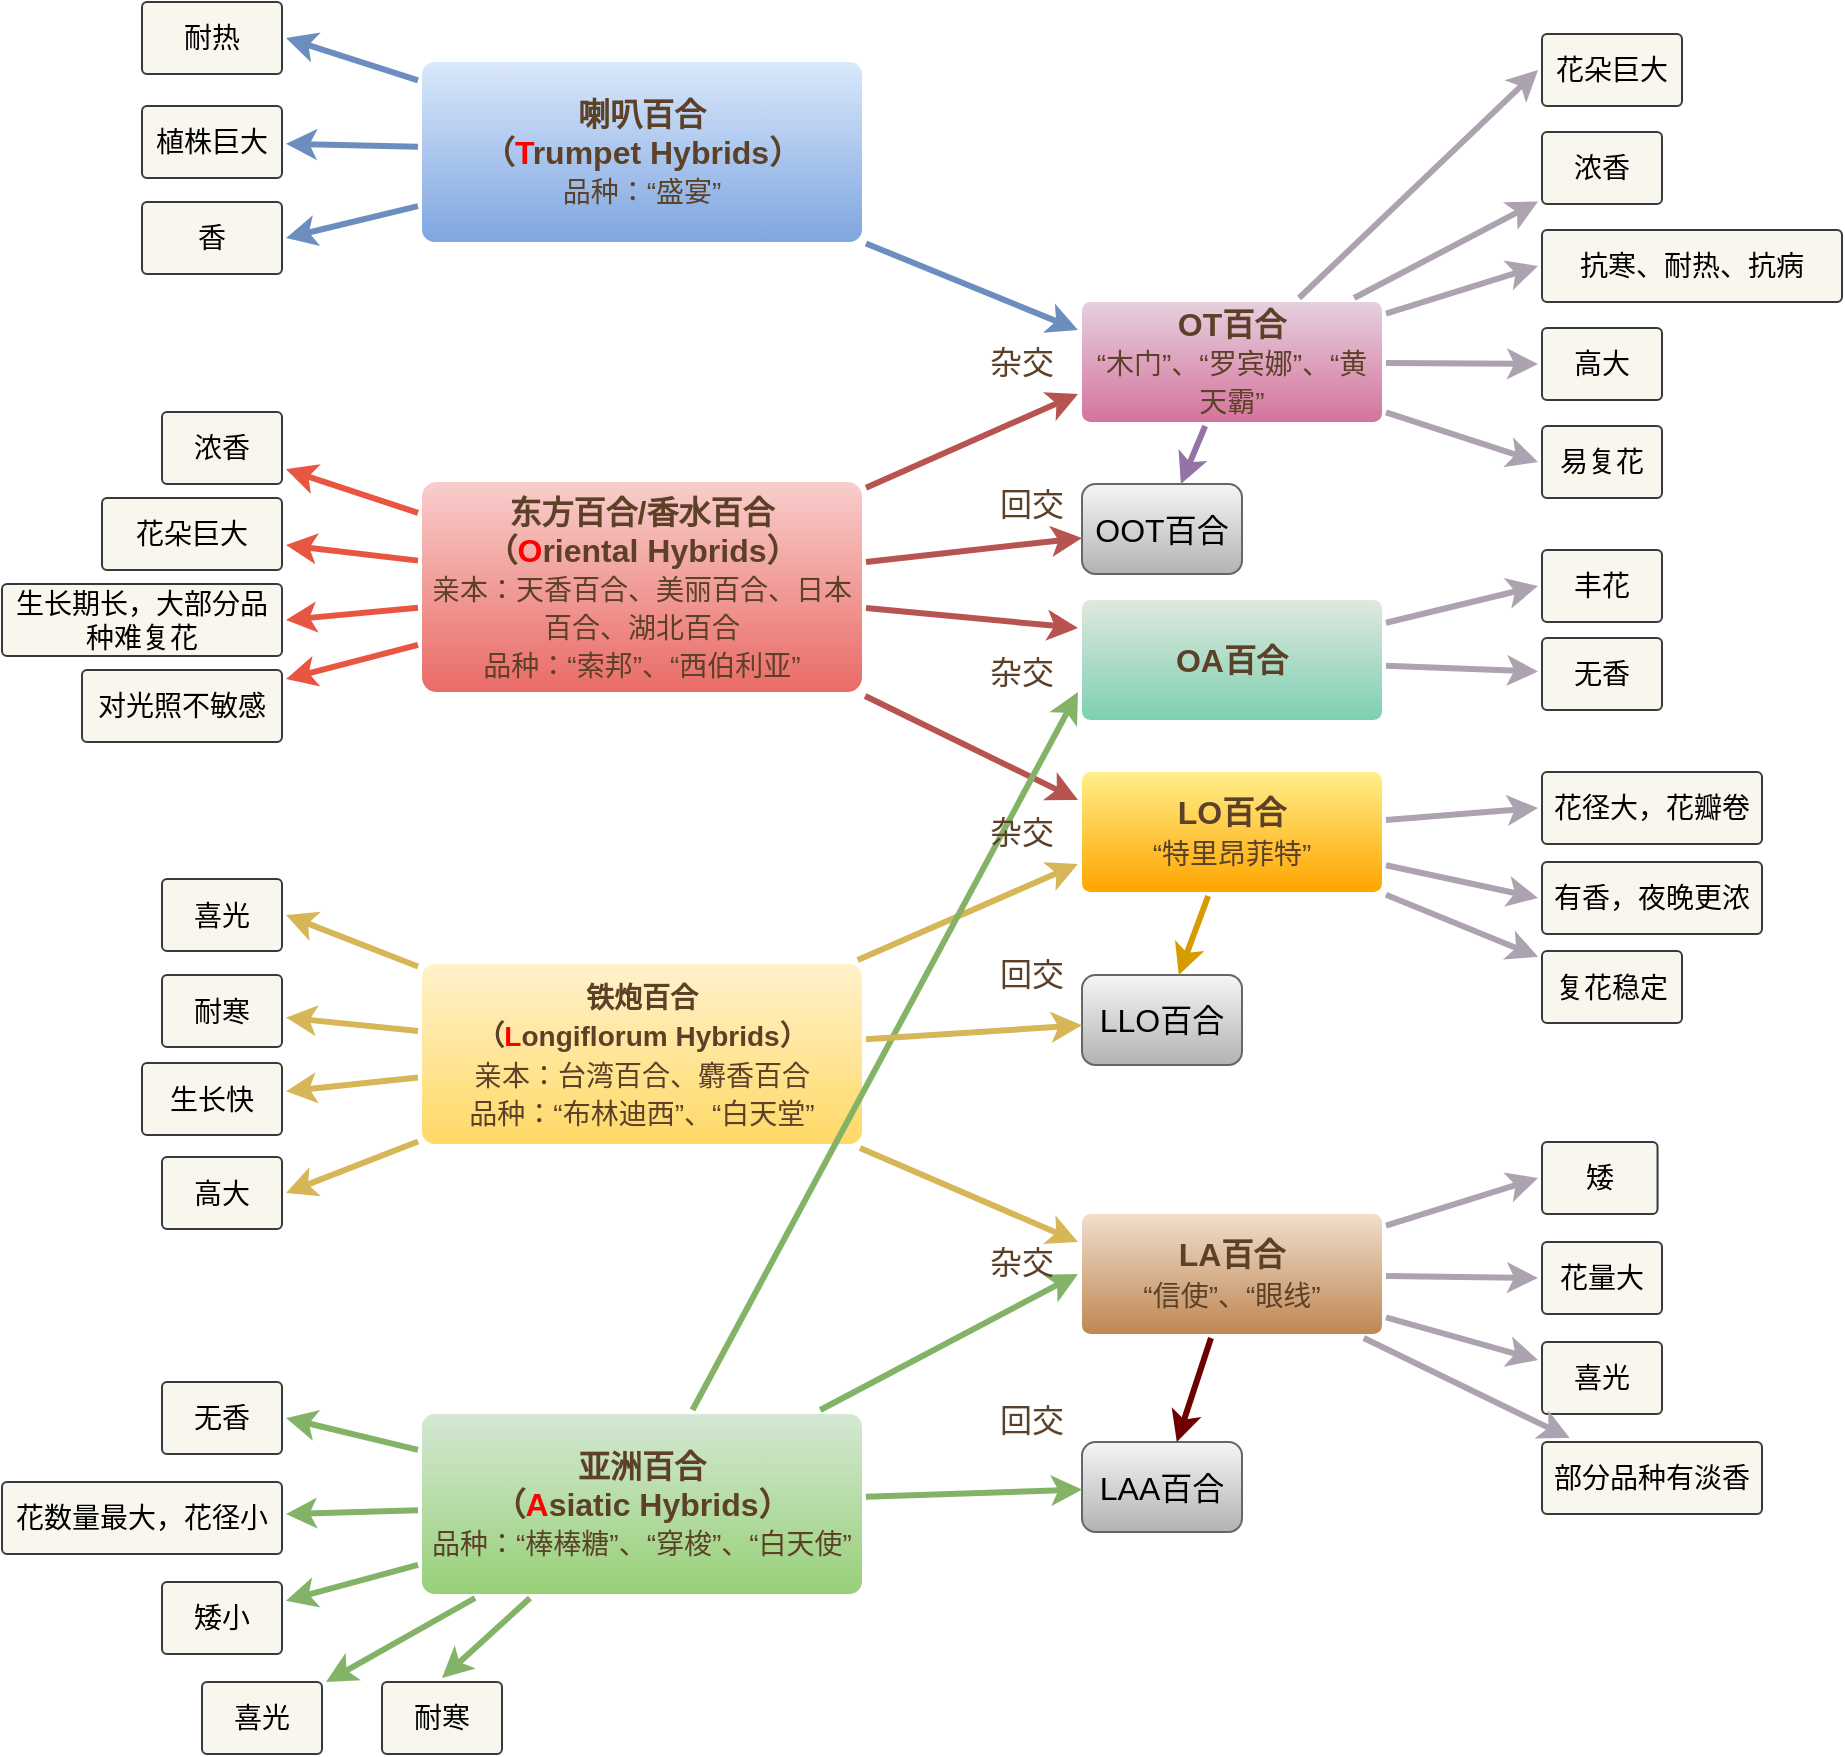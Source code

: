 <mxfile version="14.2.2" type="github">
  <diagram id="6a731a19-8d31-9384-78a2-239565b7b9f0" name="Page-1">
    <mxGraphModel dx="1422" dy="794" grid="1" gridSize="10" guides="1" tooltips="1" connect="1" arrows="1" fold="1" page="1" pageScale="1" pageWidth="1169" pageHeight="827" background="#ffffff" math="0" shadow="0">
      <root>
        <mxCell id="0" />
        <mxCell id="1" parent="0" />
        <mxCell id="1754" value="花朵巨大" style="rounded=1;whiteSpace=wrap;html=1;shadow=0;labelBackgroundColor=none;strokeColor=#36393d;strokeWidth=1;fillColor=#f9f7ed;fontFamily=Helvetica;fontSize=14;align=center;spacing=5;fontStyle=0;arcSize=7;perimeterSpacing=2;" parent="1" vertex="1">
          <mxGeometry x="70" y="348" width="90" height="36" as="geometry" />
        </mxCell>
        <mxCell id="1755" value="浓香" style="rounded=1;whiteSpace=wrap;html=1;shadow=0;labelBackgroundColor=none;strokeColor=#36393d;strokeWidth=1;fillColor=#f9f7ed;fontFamily=Helvetica;fontSize=14;align=center;spacing=5;fontStyle=0;arcSize=7;perimeterSpacing=2;" parent="1" vertex="1">
          <mxGeometry x="100" y="305" width="60" height="36" as="geometry" />
        </mxCell>
        <mxCell id="1761" value="生长快" style="rounded=1;whiteSpace=wrap;html=1;shadow=0;labelBackgroundColor=none;strokeColor=#36393d;strokeWidth=1;fillColor=#f9f7ed;fontFamily=Helvetica;fontSize=14;align=center;spacing=5;arcSize=7;perimeterSpacing=2;" parent="1" vertex="1">
          <mxGeometry x="90" y="630.5" width="70" height="36" as="geometry" />
        </mxCell>
        <mxCell id="1762" value="耐寒" style="rounded=1;whiteSpace=wrap;html=1;shadow=0;labelBackgroundColor=none;strokeColor=#36393d;strokeWidth=1;fillColor=#f9f7ed;fontFamily=Helvetica;fontSize=14;align=center;spacing=5;arcSize=7;perimeterSpacing=2;" parent="1" vertex="1">
          <mxGeometry x="100" y="586.5" width="60" height="36" as="geometry" />
        </mxCell>
        <mxCell id="1765" value="花数量最大，花径小" style="rounded=1;whiteSpace=wrap;html=1;shadow=0;labelBackgroundColor=none;strokeColor=#36393d;strokeWidth=1;fillColor=#f9f7ed;fontFamily=Helvetica;fontSize=14;align=center;spacing=5;arcSize=7;perimeterSpacing=2;" parent="1" vertex="1">
          <mxGeometry x="20" y="840" width="140" height="36" as="geometry" />
        </mxCell>
        <mxCell id="1767" value="喜光" style="rounded=1;whiteSpace=wrap;html=1;shadow=0;labelBackgroundColor=none;strokeColor=#36393d;strokeWidth=1;fillColor=#f9f7ed;fontFamily=Helvetica;fontSize=14;align=center;spacing=5;arcSize=7;perimeterSpacing=2;" parent="1" vertex="1">
          <mxGeometry x="120" y="940" width="60" height="36" as="geometry" />
        </mxCell>
        <mxCell id="1769" value="矮小" style="rounded=1;whiteSpace=wrap;html=1;shadow=0;labelBackgroundColor=none;strokeColor=#36393d;strokeWidth=1;fillColor=#f9f7ed;fontFamily=Helvetica;fontSize=14;align=center;spacing=5;arcSize=7;perimeterSpacing=2;" parent="1" vertex="1">
          <mxGeometry x="100" y="890" width="60" height="36" as="geometry" />
        </mxCell>
        <mxCell id="1772" value="耐热" style="rounded=1;whiteSpace=wrap;html=1;shadow=0;labelBackgroundColor=none;strokeColor=#36393d;strokeWidth=1;fillColor=#f9f7ed;fontFamily=Helvetica;fontSize=14;align=center;spacing=5;fontStyle=0;arcSize=7;perimeterSpacing=2;" parent="1" vertex="1">
          <mxGeometry x="90" y="100" width="70" height="36" as="geometry" />
        </mxCell>
        <mxCell id="1750" value="" style="edgeStyle=none;rounded=1;jumpStyle=none;html=1;shadow=0;labelBackgroundColor=none;startArrow=none;startFill=0;jettySize=auto;orthogonalLoop=1;strokeColor=#b85450;strokeWidth=3;fontFamily=Helvetica;fontSize=16;spacing=5;fontStyle=1;fillColor=#f8cecc;entryX=0;entryY=0.25;entryDx=0;entryDy=0;fontColor=#5C4128;" parent="1" source="1753" target="y0AW_hQq_ArzN2leAB1A-1779" edge="1">
          <mxGeometry relative="1" as="geometry" />
        </mxCell>
        <mxCell id="1751" value="" style="edgeStyle=none;rounded=1;jumpStyle=none;html=1;shadow=0;labelBackgroundColor=none;startArrow=none;startFill=0;jettySize=auto;orthogonalLoop=1;strokeColor=#E85642;strokeWidth=3;fontFamily=Helvetica;fontSize=18;fontColor=#FFFFFF;spacing=5;fontStyle=1;fillColor=#b0e3e6;" parent="1" source="1753" target="1755" edge="1">
          <mxGeometry relative="1" as="geometry" />
        </mxCell>
        <mxCell id="1752" value="" style="edgeStyle=none;rounded=1;jumpStyle=none;html=1;shadow=0;labelBackgroundColor=none;startArrow=none;startFill=0;jettySize=auto;orthogonalLoop=1;strokeColor=#E85642;strokeWidth=3;fontFamily=Helvetica;fontSize=18;fontColor=#FFFFFF;spacing=5;fontStyle=1;fillColor=#b0e3e6;" parent="1" source="1753" target="1754" edge="1">
          <mxGeometry relative="1" as="geometry" />
        </mxCell>
        <mxCell id="1753" value="东方百合/香水百合&lt;br&gt;（&lt;font color=&quot;#ff0000&quot;&gt;O&lt;/font&gt;riental Hybrids）&lt;br&gt;&lt;span style=&quot;font-weight: normal ; font-size: 14px&quot;&gt;亲本：天香百合、美丽百合、日本百合、湖北百合&lt;br&gt;品种：“索邦”、“西伯利亚”&lt;/span&gt;" style="rounded=1;whiteSpace=wrap;html=1;shadow=0;labelBackgroundColor=none;strokeWidth=3;fontFamily=Helvetica;fontSize=16;align=center;spacing=5;fontStyle=1;arcSize=7;perimeterSpacing=2;fillColor=#f8cecc;gradientColor=#ea6b66;strokeColor=none;fontColor=#5C4128;" parent="1" vertex="1">
          <mxGeometry x="230" y="340" width="220" height="105" as="geometry" />
        </mxCell>
        <mxCell id="1757" value="" style="edgeStyle=none;rounded=0;jumpStyle=none;html=1;shadow=0;labelBackgroundColor=none;startArrow=none;startFill=0;endArrow=classic;endFill=1;jettySize=auto;orthogonalLoop=1;strokeWidth=3;fontFamily=Helvetica;fontSize=16;spacing=5;strokeColor=#d6b656;fillColor=#fff2cc;entryX=0;entryY=0.75;entryDx=0;entryDy=0;fontColor=#5C4128;" parent="1" source="1760" target="y0AW_hQq_ArzN2leAB1A-1779" edge="1">
          <mxGeometry relative="1" as="geometry">
            <mxPoint x="470" y="600" as="sourcePoint" />
            <mxPoint x="498" y="611" as="targetPoint" />
          </mxGeometry>
        </mxCell>
        <mxCell id="1758" value="" style="edgeStyle=none;rounded=0;jumpStyle=none;html=1;shadow=0;labelBackgroundColor=none;startArrow=none;startFill=0;endArrow=classic;endFill=1;jettySize=auto;orthogonalLoop=1;strokeColor=#d6b656;strokeWidth=3;fontFamily=Helvetica;fontSize=18;fontColor=#FFFFFF;spacing=5;fillColor=#fff2cc;" parent="1" source="1760" target="1762" edge="1">
          <mxGeometry relative="1" as="geometry" />
        </mxCell>
        <mxCell id="1759" value="" style="edgeStyle=none;rounded=0;jumpStyle=none;html=1;shadow=0;labelBackgroundColor=none;startArrow=none;startFill=0;endArrow=classic;endFill=1;jettySize=auto;orthogonalLoop=1;strokeColor=#d6b656;strokeWidth=3;fontFamily=Helvetica;fontSize=18;fontColor=#FFFFFF;spacing=5;fillColor=#fff2cc;" parent="1" source="1760" target="1761" edge="1">
          <mxGeometry relative="1" as="geometry" />
        </mxCell>
        <mxCell id="1760" value="&lt;font style=&quot;font-size: 14px&quot;&gt;铁炮百合&lt;br&gt;（&lt;font color=&quot;#ff0000&quot;&gt;L&lt;/font&gt;ongiflorum Hybrids）&lt;br&gt;&lt;span style=&quot;font-weight: normal&quot;&gt;亲本：台湾百合、麝香百合&lt;br&gt;品种：“布林迪西”、“白天堂”&lt;/span&gt;&lt;br style=&quot;font-size: 16px&quot;&gt;&lt;/font&gt;" style="rounded=1;whiteSpace=wrap;html=1;shadow=0;labelBackgroundColor=none;strokeWidth=3;fontFamily=Helvetica;fontSize=16;align=center;spacing=5;fontStyle=1;arcSize=7;perimeterSpacing=2;gradientColor=#ffd966;fillColor=#fff2cc;strokeColor=none;fontColor=#5C4128;" parent="1" vertex="1">
          <mxGeometry x="230" y="581" width="220" height="90" as="geometry" />
        </mxCell>
        <mxCell id="1764" value="亚洲百合&lt;br&gt;（&lt;font color=&quot;#ff0000&quot;&gt;A&lt;/font&gt;siatic Hybrids）&lt;br style=&quot;font-size: 16px&quot;&gt;&lt;span style=&quot;font-weight: normal&quot;&gt;&lt;font style=&quot;font-size: 14px&quot;&gt;品种：“棒棒糖”、“穿梭”、“白天使”&lt;/font&gt;&lt;/span&gt;" style="rounded=1;whiteSpace=wrap;html=1;shadow=0;labelBackgroundColor=none;strokeWidth=3;fontFamily=Helvetica;fontSize=16;align=center;spacing=5;fontStyle=1;arcSize=7;perimeterSpacing=2;fillColor=#d5e8d4;gradientColor=#97d077;strokeColor=none;fontColor=#5C4128;" parent="1" vertex="1">
          <mxGeometry x="230" y="806" width="220" height="90" as="geometry" />
        </mxCell>
        <mxCell id="1766" value="" style="edgeStyle=none;rounded=0;jumpStyle=none;html=1;shadow=0;labelBackgroundColor=none;startArrow=none;startFill=0;endArrow=classic;endFill=1;jettySize=auto;orthogonalLoop=1;strokeColor=#82b366;strokeWidth=3;fontFamily=Helvetica;fontSize=18;fontColor=#FFFFFF;spacing=5;fillColor=#d5e8d4;" parent="1" source="1764" target="1765" edge="1">
          <mxGeometry relative="1" as="geometry" />
        </mxCell>
        <mxCell id="1768" value="" style="edgeStyle=none;rounded=0;jumpStyle=none;html=1;shadow=0;labelBackgroundColor=none;startArrow=none;startFill=0;endArrow=classic;endFill=1;jettySize=auto;orthogonalLoop=1;strokeColor=#82b366;strokeWidth=3;fontFamily=Helvetica;fontSize=14;fontColor=#FFFFFF;spacing=5;fillColor=#d5e8d4;" parent="1" source="1764" target="1767" edge="1">
          <mxGeometry relative="1" as="geometry" />
        </mxCell>
        <mxCell id="1770" value="" style="edgeStyle=none;rounded=0;jumpStyle=none;html=1;shadow=0;labelBackgroundColor=none;startArrow=none;startFill=0;endArrow=classic;endFill=1;jettySize=auto;orthogonalLoop=1;strokeColor=#82b366;strokeWidth=3;fontFamily=Helvetica;fontSize=18;fontColor=#FFFFFF;spacing=5;fillColor=#d5e8d4;" parent="1" source="1764" target="1769" edge="1">
          <mxGeometry relative="1" as="geometry" />
        </mxCell>
        <mxCell id="1771" value="喇叭百合&lt;br&gt;（&lt;font color=&quot;#ff0000&quot;&gt;T&lt;/font&gt;rumpet Hybrids）&lt;br style=&quot;font-size: 16px&quot;&gt;&lt;span style=&quot;font-weight: normal&quot;&gt;&lt;font style=&quot;font-size: 14px&quot;&gt;品种：“盛宴”&lt;/font&gt;&lt;/span&gt;" style="rounded=1;whiteSpace=wrap;html=1;shadow=0;labelBackgroundColor=none;strokeWidth=3;fontFamily=Helvetica;fontSize=16;align=center;spacing=5;fontStyle=1;arcSize=7;perimeterSpacing=2;fillColor=#dae8fc;gradientColor=#7ea6e0;strokeColor=none;fontColor=#5C4128;" parent="1" vertex="1">
          <mxGeometry x="230" y="130" width="220" height="90" as="geometry" />
        </mxCell>
        <mxCell id="1773" value="" style="edgeStyle=none;rounded=1;jumpStyle=none;html=1;shadow=0;labelBackgroundColor=none;startArrow=none;startFill=0;jettySize=auto;orthogonalLoop=1;strokeColor=#6c8ebf;strokeWidth=3;fontFamily=Helvetica;fontSize=18;fontColor=#FFFFFF;spacing=5;fontStyle=1;fillColor=#dae8fc;entryX=1;entryY=0.5;entryDx=0;entryDy=0;" parent="1" source="1771" target="1772" edge="1">
          <mxGeometry relative="1" as="geometry" />
        </mxCell>
        <mxCell id="1775" value="" style="edgeStyle=none;rounded=1;jumpStyle=none;html=1;shadow=0;labelBackgroundColor=none;startArrow=none;startFill=0;jettySize=auto;orthogonalLoop=1;strokeColor=#6c8ebf;strokeWidth=3;fontFamily=Helvetica;fontSize=18;fontColor=#FFFFFF;spacing=5;fontStyle=1;fillColor=#dae8fc;entryX=1;entryY=0.5;entryDx=0;entryDy=0;" parent="1" source="1771" target="y0AW_hQq_ArzN2leAB1A-1812" edge="1">
          <mxGeometry relative="1" as="geometry">
            <mxPoint x="162" y="218.5" as="targetPoint" />
          </mxGeometry>
        </mxCell>
        <mxCell id="1777" value="" style="edgeStyle=none;rounded=1;jumpStyle=none;html=1;shadow=0;labelBackgroundColor=none;startArrow=none;startFill=0;jettySize=auto;orthogonalLoop=1;strokeColor=#6c8ebf;strokeWidth=3;fontFamily=Helvetica;fontSize=18;fontColor=#FFFFFF;spacing=5;fontStyle=1;fillColor=#dae8fc;" parent="1" source="1771" edge="1" target="y0AW_hQq_ArzN2leAB1A-1811">
          <mxGeometry relative="1" as="geometry">
            <mxPoint x="160" y="150" as="targetPoint" />
          </mxGeometry>
        </mxCell>
        <mxCell id="y0AW_hQq_ArzN2leAB1A-1779" value="LO百合&lt;br&gt;&lt;span style=&quot;font-weight: normal&quot;&gt;&lt;font style=&quot;font-size: 14px&quot;&gt;“特里昂菲特”&lt;/font&gt;&lt;/span&gt;" style="rounded=1;whiteSpace=wrap;html=1;shadow=0;labelBackgroundColor=none;strokeWidth=3;fontFamily=Helvetica;fontSize=16;align=center;spacing=5;fontStyle=1;arcSize=7;perimeterSpacing=2;gradientColor=#ffa500;strokeColor=none;fontColor=#5C4128;fillColor=#FFEF8A;" parent="1" vertex="1">
          <mxGeometry x="560" y="485" width="150" height="60" as="geometry" />
        </mxCell>
        <mxCell id="y0AW_hQq_ArzN2leAB1A-1780" value="LA百合&lt;br style=&quot;font-size: 16px&quot;&gt;&lt;span style=&quot;font-weight: normal&quot;&gt;&lt;font style=&quot;font-size: 14px&quot;&gt;“信使”、“眼线”&lt;/font&gt;&lt;/span&gt;" style="rounded=1;whiteSpace=wrap;html=1;shadow=0;labelBackgroundColor=none;strokeWidth=3;fontFamily=Helvetica;fontSize=16;align=center;spacing=5;fontStyle=1;arcSize=7;perimeterSpacing=2;strokeColor=none;fontColor=#5C4128;gradientColor=#BF8753;fillColor=#F0DECC;" parent="1" vertex="1">
          <mxGeometry x="560" y="706" width="150" height="60" as="geometry" />
        </mxCell>
        <mxCell id="y0AW_hQq_ArzN2leAB1A-1781" value="" style="edgeStyle=none;rounded=0;jumpStyle=none;html=1;shadow=0;labelBackgroundColor=none;startArrow=none;startFill=0;endArrow=classic;endFill=1;jettySize=auto;orthogonalLoop=1;strokeWidth=3;fontFamily=Helvetica;fontSize=16;spacing=5;strokeColor=#d6b656;entryX=0;entryY=0.25;entryDx=0;entryDy=0;fillColor=#fff2cc;fontColor=#5C4128;" parent="1" source="1760" target="y0AW_hQq_ArzN2leAB1A-1780" edge="1">
          <mxGeometry relative="1" as="geometry">
            <mxPoint x="356.316" y="572.5" as="sourcePoint" />
            <mxPoint x="468" y="486" as="targetPoint" />
          </mxGeometry>
        </mxCell>
        <mxCell id="y0AW_hQq_ArzN2leAB1A-1782" value="" style="edgeStyle=none;rounded=0;jumpStyle=none;html=1;shadow=0;labelBackgroundColor=none;startArrow=none;startFill=0;endArrow=classic;endFill=1;jettySize=auto;orthogonalLoop=1;strokeWidth=3;fontFamily=Helvetica;fontSize=16;spacing=5;strokeColor=#82b366;entryX=0;entryY=0.5;entryDx=0;entryDy=0;fillColor=#d5e8d4;fontColor=#5C4128;" parent="1" source="1764" target="y0AW_hQq_ArzN2leAB1A-1780" edge="1">
          <mxGeometry relative="1" as="geometry">
            <mxPoint x="238" y="822" as="sourcePoint" />
            <mxPoint x="200" y="790" as="targetPoint" />
          </mxGeometry>
        </mxCell>
        <mxCell id="y0AW_hQq_ArzN2leAB1A-1783" value="OT百合&lt;br&gt;&lt;span style=&quot;font-weight: normal&quot;&gt;&lt;font style=&quot;font-size: 14px&quot;&gt;“木门”、“罗宾娜”、“黄天霸”&lt;/font&gt;&lt;/span&gt;" style="rounded=1;whiteSpace=wrap;html=1;shadow=0;labelBackgroundColor=none;strokeWidth=3;fontFamily=Helvetica;fontSize=16;align=center;spacing=5;fontStyle=1;arcSize=7;perimeterSpacing=2;gradientColor=#d5739d;fillColor=#e6d0de;strokeColor=none;fontColor=#5C4128;" parent="1" vertex="1">
          <mxGeometry x="560" y="250.0" width="150" height="60" as="geometry" />
        </mxCell>
        <mxCell id="y0AW_hQq_ArzN2leAB1A-1784" value="" style="edgeStyle=none;rounded=1;jumpStyle=none;html=1;shadow=0;labelBackgroundColor=none;startArrow=none;startFill=0;jettySize=auto;orthogonalLoop=1;strokeWidth=3;fontFamily=Helvetica;fontSize=16;spacing=5;fontStyle=1;fillColor=#dae8fc;strokeColor=#6c8ebf;entryX=0;entryY=0.25;entryDx=0;entryDy=0;fontColor=#5C4128;" parent="1" source="1771" target="y0AW_hQq_ArzN2leAB1A-1783" edge="1">
          <mxGeometry relative="1" as="geometry">
            <mxPoint x="358.137" y="372.5" as="sourcePoint" />
            <mxPoint x="468" y="454.0" as="targetPoint" />
          </mxGeometry>
        </mxCell>
        <mxCell id="y0AW_hQq_ArzN2leAB1A-1785" value="" style="edgeStyle=none;rounded=1;jumpStyle=none;html=1;shadow=0;labelBackgroundColor=none;startArrow=none;startFill=0;jettySize=auto;orthogonalLoop=1;strokeColor=#b85450;strokeWidth=3;fontFamily=Helvetica;fontSize=16;spacing=5;fontStyle=1;fillColor=#f8cecc;entryX=0;entryY=0.75;entryDx=0;entryDy=0;fontColor=#5C4128;" parent="1" source="1753" target="y0AW_hQq_ArzN2leAB1A-1783" edge="1">
          <mxGeometry relative="1" as="geometry">
            <mxPoint x="368.137" y="382.5" as="sourcePoint" />
            <mxPoint x="478" y="464.0" as="targetPoint" />
          </mxGeometry>
        </mxCell>
        <mxCell id="y0AW_hQq_ArzN2leAB1A-1786" value="OA百合" style="rounded=1;whiteSpace=wrap;html=1;shadow=0;labelBackgroundColor=none;strokeWidth=3;fontFamily=Helvetica;fontSize=16;align=center;spacing=5;fontStyle=1;arcSize=7;perimeterSpacing=2;gradientColor=#7DD0B1;fillColor=#E0E8DF;strokeColor=none;fontColor=#5C4128;" parent="1" vertex="1">
          <mxGeometry x="560" y="399" width="150" height="60" as="geometry" />
        </mxCell>
        <mxCell id="y0AW_hQq_ArzN2leAB1A-1787" value="" style="edgeStyle=none;rounded=1;jumpStyle=none;html=1;shadow=0;labelBackgroundColor=none;startArrow=none;startFill=0;jettySize=auto;orthogonalLoop=1;strokeWidth=3;fontFamily=Helvetica;fontSize=16;spacing=5;fontStyle=1;fillColor=#f8cecc;entryX=0;entryY=0.25;entryDx=0;entryDy=0;strokeColor=#b85450;fontColor=#5C4128;" parent="1" source="1753" target="y0AW_hQq_ArzN2leAB1A-1786" edge="1">
          <mxGeometry relative="1" as="geometry">
            <mxPoint x="392" y="175.585" as="sourcePoint" />
            <mxPoint x="508" y="184" as="targetPoint" />
          </mxGeometry>
        </mxCell>
        <mxCell id="y0AW_hQq_ArzN2leAB1A-1788" value="" style="edgeStyle=none;rounded=0;jumpStyle=none;html=1;shadow=0;labelBackgroundColor=none;startArrow=none;startFill=0;endArrow=classic;endFill=1;jettySize=auto;orthogonalLoop=1;strokeWidth=3;fontFamily=Helvetica;fontSize=16;spacing=5;strokeColor=#82b366;entryX=0;entryY=0.75;entryDx=0;entryDy=0;fillColor=#d5e8d4;fontColor=#5C4128;" parent="1" source="1764" target="y0AW_hQq_ArzN2leAB1A-1786" edge="1">
          <mxGeometry relative="1" as="geometry">
            <mxPoint x="355.727" y="636.5" as="sourcePoint" />
            <mxPoint x="518" y="764" as="targetPoint" />
          </mxGeometry>
        </mxCell>
        <mxCell id="y0AW_hQq_ArzN2leAB1A-1791" value="无香" style="rounded=1;whiteSpace=wrap;html=1;shadow=0;labelBackgroundColor=none;strokeColor=#36393d;strokeWidth=1;fillColor=#f9f7ed;fontFamily=Helvetica;fontSize=14;align=center;spacing=5;arcSize=7;perimeterSpacing=2;" parent="1" vertex="1">
          <mxGeometry x="100" y="790" width="60" height="36" as="geometry" />
        </mxCell>
        <mxCell id="y0AW_hQq_ArzN2leAB1A-1793" value="" style="edgeStyle=none;rounded=0;jumpStyle=none;html=1;shadow=0;labelBackgroundColor=none;startArrow=none;startFill=0;endArrow=classic;endFill=1;jettySize=auto;orthogonalLoop=1;strokeColor=#82b366;strokeWidth=3;fontFamily=Helvetica;fontSize=18;fontColor=#FFFFFF;spacing=5;entryX=1;entryY=0.5;entryDx=0;entryDy=0;fillColor=#d5e8d4;" parent="1" source="1764" target="y0AW_hQq_ArzN2leAB1A-1791" edge="1">
          <mxGeometry relative="1" as="geometry">
            <mxPoint x="238" y="877.68" as="sourcePoint" />
            <mxPoint x="172" y="904.834" as="targetPoint" />
          </mxGeometry>
        </mxCell>
        <mxCell id="y0AW_hQq_ArzN2leAB1A-1794" value="耐寒" style="rounded=1;whiteSpace=wrap;html=1;shadow=0;labelBackgroundColor=none;strokeColor=#36393d;strokeWidth=1;fillColor=#f9f7ed;fontFamily=Helvetica;fontSize=14;align=center;spacing=5;arcSize=7;perimeterSpacing=2;" parent="1" vertex="1">
          <mxGeometry x="210" y="940" width="60" height="36" as="geometry" />
        </mxCell>
        <mxCell id="y0AW_hQq_ArzN2leAB1A-1795" value="" style="edgeStyle=none;rounded=0;jumpStyle=none;html=1;shadow=0;labelBackgroundColor=none;startArrow=none;startFill=0;endArrow=classic;endFill=1;jettySize=auto;orthogonalLoop=1;strokeColor=#82b366;strokeWidth=3;fontFamily=Helvetica;fontSize=16;fontColor=#FFFFFF;spacing=5;exitX=0.25;exitY=1;exitDx=0;exitDy=0;entryX=0.5;entryY=0;entryDx=0;entryDy=0;fillColor=#d5e8d4;" parent="1" source="1764" target="y0AW_hQq_ArzN2leAB1A-1794" edge="1">
          <mxGeometry relative="1" as="geometry">
            <mxPoint x="269.098" y="878" as="sourcePoint" />
            <mxPoint x="168.689" y="948" as="targetPoint" />
          </mxGeometry>
        </mxCell>
        <mxCell id="y0AW_hQq_ArzN2leAB1A-1796" value="生长期长，大部分品种难复花" style="rounded=1;whiteSpace=wrap;html=1;shadow=0;labelBackgroundColor=none;strokeColor=#36393d;strokeWidth=1;fillColor=#f9f7ed;fontFamily=Helvetica;fontSize=14;align=center;spacing=5;fontStyle=0;arcSize=7;perimeterSpacing=2;" parent="1" vertex="1">
          <mxGeometry x="20" y="391" width="140" height="36" as="geometry" />
        </mxCell>
        <mxCell id="y0AW_hQq_ArzN2leAB1A-1797" value="" style="edgeStyle=none;rounded=1;jumpStyle=none;html=1;shadow=0;labelBackgroundColor=none;startArrow=none;startFill=0;jettySize=auto;orthogonalLoop=1;strokeColor=#E85642;strokeWidth=3;fontFamily=Helvetica;fontSize=18;fontColor=#FFFFFF;spacing=5;fontStyle=1;fillColor=#b0e3e6;entryX=1;entryY=0.5;entryDx=0;entryDy=0;" parent="1" source="1753" target="y0AW_hQq_ArzN2leAB1A-1796" edge="1">
          <mxGeometry relative="1" as="geometry">
            <mxPoint x="238" y="413.642" as="sourcePoint" />
            <mxPoint x="172" y="429.621" as="targetPoint" />
          </mxGeometry>
        </mxCell>
        <mxCell id="y0AW_hQq_ArzN2leAB1A-1798" value="高大" style="rounded=1;whiteSpace=wrap;html=1;shadow=0;labelBackgroundColor=none;strokeColor=#36393d;strokeWidth=1;fillColor=#f9f7ed;fontFamily=Helvetica;fontSize=14;align=center;spacing=5;arcSize=7;perimeterSpacing=2;" parent="1" vertex="1">
          <mxGeometry x="100" y="677.5" width="60" height="36" as="geometry" />
        </mxCell>
        <mxCell id="y0AW_hQq_ArzN2leAB1A-1799" value="" style="edgeStyle=none;rounded=0;jumpStyle=none;html=1;shadow=0;labelBackgroundColor=none;startArrow=none;startFill=0;endArrow=classic;endFill=1;jettySize=auto;orthogonalLoop=1;strokeColor=#d6b656;strokeWidth=3;fontFamily=Helvetica;fontSize=18;fontColor=#FFFFFF;spacing=5;entryX=1;entryY=0.5;entryDx=0;entryDy=0;fillColor=#fff2cc;" parent="1" source="1760" target="y0AW_hQq_ArzN2leAB1A-1798" edge="1">
          <mxGeometry relative="1" as="geometry">
            <mxPoint x="238" y="641.267" as="sourcePoint" />
            <mxPoint x="172" y="650.067" as="targetPoint" />
          </mxGeometry>
        </mxCell>
        <mxCell id="y0AW_hQq_ArzN2leAB1A-1800" value="易复花" style="rounded=1;whiteSpace=wrap;html=1;shadow=0;labelBackgroundColor=none;strokeColor=#36393d;strokeWidth=1;fillColor=#f9f7ed;fontFamily=Helvetica;fontSize=14;align=center;spacing=5;fontStyle=0;arcSize=7;perimeterSpacing=2;" parent="1" vertex="1">
          <mxGeometry x="790" y="312" width="60" height="36" as="geometry" />
        </mxCell>
        <mxCell id="y0AW_hQq_ArzN2leAB1A-1801" value="高大" style="rounded=1;whiteSpace=wrap;html=1;shadow=0;labelBackgroundColor=none;strokeColor=#36393d;strokeWidth=1;fillColor=#f9f7ed;fontFamily=Helvetica;fontSize=14;align=center;spacing=5;fontStyle=0;arcSize=7;perimeterSpacing=2;" parent="1" vertex="1">
          <mxGeometry x="790" y="263" width="60" height="36" as="geometry" />
        </mxCell>
        <mxCell id="y0AW_hQq_ArzN2leAB1A-1802" value="浓香" style="rounded=1;whiteSpace=wrap;html=1;shadow=0;labelBackgroundColor=none;strokeColor=#36393d;strokeWidth=1;fillColor=#f9f7ed;fontFamily=Helvetica;fontSize=14;align=center;spacing=5;fontStyle=0;arcSize=7;perimeterSpacing=2;" parent="1" vertex="1">
          <mxGeometry x="790" y="165" width="60" height="36" as="geometry" />
        </mxCell>
        <mxCell id="y0AW_hQq_ArzN2leAB1A-1803" value="抗寒、耐热、抗病" style="rounded=1;whiteSpace=wrap;html=1;shadow=0;labelBackgroundColor=none;strokeColor=#36393d;strokeWidth=1;fillColor=#f9f7ed;fontFamily=Helvetica;fontSize=14;align=center;spacing=5;fontStyle=0;arcSize=7;perimeterSpacing=2;" parent="1" vertex="1">
          <mxGeometry x="790" y="214" width="150" height="36" as="geometry" />
        </mxCell>
        <mxCell id="y0AW_hQq_ArzN2leAB1A-1805" value="" style="edgeStyle=none;rounded=1;jumpStyle=none;html=1;shadow=0;labelBackgroundColor=none;startArrow=none;startFill=0;jettySize=auto;orthogonalLoop=1;strokeWidth=3;fontFamily=Helvetica;fontSize=18;fontColor=#FFFFFF;spacing=5;fontStyle=1;entryX=0;entryY=0.5;entryDx=0;entryDy=0;fillColor=#e1d5e7;strokeColor=#ADA2B0;" parent="1" source="y0AW_hQq_ArzN2leAB1A-1783" target="y0AW_hQq_ArzN2leAB1A-1801" edge="1">
          <mxGeometry relative="1" as="geometry">
            <mxPoint x="452" y="170" as="sourcePoint" />
            <mxPoint x="568" y="170" as="targetPoint" />
          </mxGeometry>
        </mxCell>
        <mxCell id="y0AW_hQq_ArzN2leAB1A-1806" value="" style="edgeStyle=none;rounded=1;jumpStyle=none;html=1;shadow=0;labelBackgroundColor=none;startArrow=none;startFill=0;jettySize=auto;orthogonalLoop=1;strokeWidth=3;fontFamily=Helvetica;fontSize=18;fontColor=#FFFFFF;spacing=5;fontStyle=1;fillColor=#e1d5e7;strokeColor=#ADA2B0;entryX=0;entryY=0.5;entryDx=0;entryDy=0;" parent="1" source="y0AW_hQq_ArzN2leAB1A-1783" target="y0AW_hQq_ArzN2leAB1A-1800" edge="1">
          <mxGeometry relative="1" as="geometry">
            <mxPoint x="722" y="154" as="sourcePoint" />
            <mxPoint x="790" y="150" as="targetPoint" />
          </mxGeometry>
        </mxCell>
        <mxCell id="y0AW_hQq_ArzN2leAB1A-1807" value="" style="edgeStyle=none;rounded=1;jumpStyle=none;html=1;shadow=0;labelBackgroundColor=none;startArrow=none;startFill=0;jettySize=auto;orthogonalLoop=1;strokeWidth=3;fontFamily=Helvetica;fontSize=18;fontColor=#FFFFFF;spacing=5;fontStyle=1;entryX=0;entryY=0.5;entryDx=0;entryDy=0;fillColor=#e1d5e7;strokeColor=#ADA2B0;" parent="1" source="y0AW_hQq_ArzN2leAB1A-1783" target="y0AW_hQq_ArzN2leAB1A-1803" edge="1">
          <mxGeometry relative="1" as="geometry">
            <mxPoint x="732" y="164" as="sourcePoint" />
            <mxPoint x="808" y="108" as="targetPoint" />
          </mxGeometry>
        </mxCell>
        <mxCell id="y0AW_hQq_ArzN2leAB1A-1808" value="" style="edgeStyle=none;rounded=1;jumpStyle=none;html=1;shadow=0;labelBackgroundColor=none;startArrow=none;startFill=0;jettySize=auto;orthogonalLoop=1;strokeWidth=3;fontFamily=Helvetica;fontSize=18;fontColor=#FFFFFF;spacing=5;fontStyle=1;fillColor=#e1d5e7;strokeColor=#ADA2B0;" parent="1" source="y0AW_hQq_ArzN2leAB1A-1783" target="y0AW_hQq_ArzN2leAB1A-1802" edge="1">
          <mxGeometry relative="1" as="geometry">
            <mxPoint x="742" y="174" as="sourcePoint" />
            <mxPoint x="818" y="118" as="targetPoint" />
          </mxGeometry>
        </mxCell>
        <mxCell id="y0AW_hQq_ArzN2leAB1A-1809" value="杂交" style="text;html=1;strokeColor=none;fillColor=none;align=center;verticalAlign=middle;whiteSpace=wrap;rounded=0;fontSize=16;fontColor=#5C4128;" parent="1" vertex="1">
          <mxGeometry x="510" y="270" width="40" height="20" as="geometry" />
        </mxCell>
        <mxCell id="y0AW_hQq_ArzN2leAB1A-1811" value="植株巨大" style="rounded=1;whiteSpace=wrap;html=1;shadow=0;labelBackgroundColor=none;strokeColor=#36393d;strokeWidth=1;fillColor=#f9f7ed;fontFamily=Helvetica;fontSize=14;align=center;spacing=5;fontStyle=0;arcSize=7;perimeterSpacing=2;" parent="1" vertex="1">
          <mxGeometry x="90" y="152" width="70" height="36" as="geometry" />
        </mxCell>
        <mxCell id="y0AW_hQq_ArzN2leAB1A-1812" value="香" style="rounded=1;whiteSpace=wrap;html=1;shadow=0;labelBackgroundColor=none;strokeColor=#36393d;strokeWidth=1;fillColor=#f9f7ed;fontFamily=Helvetica;fontSize=14;align=center;spacing=5;fontStyle=0;arcSize=7;perimeterSpacing=2;" parent="1" vertex="1">
          <mxGeometry x="90" y="200" width="70" height="36" as="geometry" />
        </mxCell>
        <mxCell id="y0AW_hQq_ArzN2leAB1A-1815" value="花量大" style="rounded=1;whiteSpace=wrap;html=1;shadow=0;labelBackgroundColor=none;strokeColor=#36393d;strokeWidth=1;fillColor=#f9f7ed;fontFamily=Helvetica;fontSize=14;align=center;spacing=5;fontStyle=0;arcSize=7;perimeterSpacing=2;" parent="1" vertex="1">
          <mxGeometry x="790" y="720" width="60" height="36" as="geometry" />
        </mxCell>
        <mxCell id="y0AW_hQq_ArzN2leAB1A-1816" value="喜光" style="rounded=1;whiteSpace=wrap;html=1;shadow=0;labelBackgroundColor=none;strokeColor=#36393d;strokeWidth=1;fillColor=#f9f7ed;fontFamily=Helvetica;fontSize=14;align=center;spacing=5;fontStyle=0;arcSize=7;perimeterSpacing=2;" parent="1" vertex="1">
          <mxGeometry x="790" y="770" width="60" height="36" as="geometry" />
        </mxCell>
        <mxCell id="y0AW_hQq_ArzN2leAB1A-1817" value="矮" style="rounded=1;whiteSpace=wrap;html=1;shadow=0;labelBackgroundColor=none;strokeColor=#36393d;strokeWidth=1;fillColor=#f9f7ed;fontFamily=Helvetica;fontSize=14;align=center;spacing=5;fontStyle=0;arcSize=7;perimeterSpacing=2;" parent="1" vertex="1">
          <mxGeometry x="790" y="670" width="57.77" height="36" as="geometry" />
        </mxCell>
        <mxCell id="y0AW_hQq_ArzN2leAB1A-1818" value="" style="edgeStyle=none;rounded=1;jumpStyle=none;html=1;shadow=0;labelBackgroundColor=none;startArrow=none;startFill=0;jettySize=auto;orthogonalLoop=1;strokeWidth=3;fontFamily=Helvetica;fontSize=18;fontColor=#FFFFFF;spacing=5;fontStyle=1;entryX=0;entryY=0.5;entryDx=0;entryDy=0;fillColor=#e1d5e7;strokeColor=#ADA2B0;" parent="1" source="y0AW_hQq_ArzN2leAB1A-1780" target="y0AW_hQq_ArzN2leAB1A-1815" edge="1">
          <mxGeometry relative="1" as="geometry">
            <mxPoint x="744.23" y="770" as="sourcePoint" />
            <mxPoint x="600.23" y="676" as="targetPoint" />
          </mxGeometry>
        </mxCell>
        <mxCell id="y0AW_hQq_ArzN2leAB1A-1819" value="" style="edgeStyle=none;rounded=1;jumpStyle=none;html=1;shadow=0;labelBackgroundColor=none;startArrow=none;startFill=0;jettySize=auto;orthogonalLoop=1;strokeWidth=3;fontFamily=Helvetica;fontSize=18;fontColor=#FFFFFF;spacing=5;fontStyle=1;entryX=0;entryY=0.5;entryDx=0;entryDy=0;fillColor=#e1d5e7;strokeColor=#ADA2B0;" parent="1" source="y0AW_hQq_ArzN2leAB1A-1780" target="y0AW_hQq_ArzN2leAB1A-1817" edge="1">
          <mxGeometry relative="1" as="geometry">
            <mxPoint x="729.999" y="754" as="sourcePoint" />
            <mxPoint x="840.23" y="614" as="targetPoint" />
          </mxGeometry>
        </mxCell>
        <mxCell id="y0AW_hQq_ArzN2leAB1A-1820" value="" style="edgeStyle=none;rounded=1;jumpStyle=none;html=1;shadow=0;labelBackgroundColor=none;startArrow=none;startFill=0;jettySize=auto;orthogonalLoop=1;strokeWidth=3;fontFamily=Helvetica;fontSize=18;fontColor=#FFFFFF;spacing=5;fontStyle=1;fillColor=#e1d5e7;strokeColor=#ADA2B0;" parent="1" source="y0AW_hQq_ArzN2leAB1A-1780" target="y0AW_hQq_ArzN2leAB1A-1816" edge="1">
          <mxGeometry relative="1" as="geometry">
            <mxPoint x="744.23" y="790.995" as="sourcePoint" />
            <mxPoint x="850.23" y="624" as="targetPoint" />
          </mxGeometry>
        </mxCell>
        <mxCell id="y0AW_hQq_ArzN2leAB1A-1822" value="杂交" style="text;html=1;strokeColor=none;fillColor=none;align=center;verticalAlign=middle;whiteSpace=wrap;rounded=0;fontSize=16;fontColor=#5C4128;" parent="1" vertex="1">
          <mxGeometry x="510" y="425" width="40" height="20" as="geometry" />
        </mxCell>
        <mxCell id="y0AW_hQq_ArzN2leAB1A-1823" value="杂交" style="text;html=1;strokeColor=none;fillColor=none;align=center;verticalAlign=middle;whiteSpace=wrap;rounded=0;fontSize=16;fontColor=#5C4128;" parent="1" vertex="1">
          <mxGeometry x="510" y="505" width="40" height="20" as="geometry" />
        </mxCell>
        <mxCell id="y0AW_hQq_ArzN2leAB1A-1824" value="杂交" style="text;html=1;strokeColor=none;fillColor=none;align=center;verticalAlign=middle;whiteSpace=wrap;rounded=0;fontSize=16;fontColor=#5C4128;" parent="1" vertex="1">
          <mxGeometry x="510" y="720" width="40" height="20" as="geometry" />
        </mxCell>
        <mxCell id="y0AW_hQq_ArzN2leAB1A-1825" value="有香，夜晚更浓" style="rounded=1;whiteSpace=wrap;html=1;shadow=0;labelBackgroundColor=none;strokeColor=#36393d;strokeWidth=1;fillColor=#f9f7ed;fontFamily=Helvetica;fontSize=14;align=center;spacing=5;fontStyle=0;arcSize=7;perimeterSpacing=2;" parent="1" vertex="1">
          <mxGeometry x="790" y="530" width="110" height="36" as="geometry" />
        </mxCell>
        <mxCell id="y0AW_hQq_ArzN2leAB1A-1826" value="复花稳定" style="rounded=1;whiteSpace=wrap;html=1;shadow=0;labelBackgroundColor=none;strokeColor=#36393d;strokeWidth=1;fillColor=#f9f7ed;fontFamily=Helvetica;fontSize=14;align=center;spacing=5;fontStyle=0;arcSize=7;perimeterSpacing=2;" parent="1" vertex="1">
          <mxGeometry x="790" y="574.5" width="70" height="36" as="geometry" />
        </mxCell>
        <mxCell id="y0AW_hQq_ArzN2leAB1A-1827" value="花径大，花瓣卷" style="rounded=1;whiteSpace=wrap;html=1;shadow=0;labelBackgroundColor=none;strokeColor=#36393d;strokeWidth=1;fillColor=#f9f7ed;fontFamily=Helvetica;fontSize=14;align=center;spacing=5;fontStyle=0;arcSize=7;perimeterSpacing=2;" parent="1" vertex="1">
          <mxGeometry x="790" y="485" width="110" height="36" as="geometry" />
        </mxCell>
        <mxCell id="y0AW_hQq_ArzN2leAB1A-1828" value="" style="edgeStyle=none;rounded=1;jumpStyle=none;html=1;shadow=0;labelBackgroundColor=none;startArrow=none;startFill=0;jettySize=auto;orthogonalLoop=1;strokeWidth=3;fontFamily=Helvetica;fontSize=18;fontColor=#FFFFFF;spacing=5;fontStyle=1;entryX=0;entryY=0.5;entryDx=0;entryDy=0;fillColor=#e1d5e7;strokeColor=#ADA2B0;" parent="1" source="y0AW_hQq_ArzN2leAB1A-1779" target="y0AW_hQq_ArzN2leAB1A-1825" edge="1">
          <mxGeometry relative="1" as="geometry">
            <mxPoint x="722" y="570.341" as="sourcePoint" />
            <mxPoint x="610.23" y="515" as="targetPoint" />
          </mxGeometry>
        </mxCell>
        <mxCell id="y0AW_hQq_ArzN2leAB1A-1829" value="" style="edgeStyle=none;rounded=1;jumpStyle=none;html=1;shadow=0;labelBackgroundColor=none;startArrow=none;startFill=0;jettySize=auto;orthogonalLoop=1;strokeWidth=3;fontFamily=Helvetica;fontSize=18;fontColor=#FFFFFF;spacing=5;fontStyle=1;entryX=0;entryY=0.5;entryDx=0;entryDy=0;fillColor=#e1d5e7;strokeColor=#ADA2B0;" parent="1" source="y0AW_hQq_ArzN2leAB1A-1779" target="y0AW_hQq_ArzN2leAB1A-1827" edge="1">
          <mxGeometry relative="1" as="geometry">
            <mxPoint x="722" y="548.087" as="sourcePoint" />
            <mxPoint x="850.23" y="453" as="targetPoint" />
          </mxGeometry>
        </mxCell>
        <mxCell id="y0AW_hQq_ArzN2leAB1A-1830" value="" style="edgeStyle=none;rounded=1;jumpStyle=none;html=1;shadow=0;labelBackgroundColor=none;startArrow=none;startFill=0;jettySize=auto;orthogonalLoop=1;strokeWidth=3;fontFamily=Helvetica;fontSize=18;fontColor=#FFFFFF;spacing=5;fontStyle=1;fillColor=#e1d5e7;strokeColor=#ADA2B0;" parent="1" source="y0AW_hQq_ArzN2leAB1A-1779" target="y0AW_hQq_ArzN2leAB1A-1826" edge="1">
          <mxGeometry relative="1" as="geometry">
            <mxPoint x="722" y="588.288" as="sourcePoint" />
            <mxPoint x="860.23" y="463" as="targetPoint" />
          </mxGeometry>
        </mxCell>
        <mxCell id="y0AW_hQq_ArzN2leAB1A-1833" value="丰花" style="rounded=1;whiteSpace=wrap;html=1;shadow=0;labelBackgroundColor=none;strokeColor=#36393d;strokeWidth=1;fillColor=#f9f7ed;fontFamily=Helvetica;fontSize=14;align=center;spacing=5;fontStyle=0;arcSize=7;perimeterSpacing=2;" parent="1" vertex="1">
          <mxGeometry x="790" y="374" width="60" height="36" as="geometry" />
        </mxCell>
        <mxCell id="y0AW_hQq_ArzN2leAB1A-1834" value="无香" style="rounded=1;whiteSpace=wrap;html=1;shadow=0;labelBackgroundColor=none;strokeColor=#36393d;strokeWidth=1;fillColor=#f9f7ed;fontFamily=Helvetica;fontSize=14;align=center;spacing=5;fontStyle=0;arcSize=7;perimeterSpacing=2;" parent="1" vertex="1">
          <mxGeometry x="790" y="418" width="60" height="36" as="geometry" />
        </mxCell>
        <mxCell id="y0AW_hQq_ArzN2leAB1A-1835" value="" style="edgeStyle=none;rounded=1;jumpStyle=none;html=1;shadow=0;labelBackgroundColor=none;startArrow=none;startFill=0;jettySize=auto;orthogonalLoop=1;strokeWidth=3;fontFamily=Helvetica;fontSize=18;fontColor=#FFFFFF;spacing=5;fontStyle=1;entryX=0;entryY=0.5;entryDx=0;entryDy=0;fillColor=#e1d5e7;strokeColor=#ADA2B0;" parent="1" source="y0AW_hQq_ArzN2leAB1A-1786" target="y0AW_hQq_ArzN2leAB1A-1833" edge="1">
          <mxGeometry relative="1" as="geometry">
            <mxPoint x="732" y="392.497" as="sourcePoint" />
            <mxPoint x="588" y="283" as="targetPoint" />
          </mxGeometry>
        </mxCell>
        <mxCell id="y0AW_hQq_ArzN2leAB1A-1836" value="" style="edgeStyle=none;rounded=1;jumpStyle=none;html=1;shadow=0;labelBackgroundColor=none;startArrow=none;startFill=0;jettySize=auto;orthogonalLoop=1;strokeWidth=3;fontFamily=Helvetica;fontSize=18;fontColor=#FFFFFF;spacing=5;fontStyle=1;fillColor=#e1d5e7;strokeColor=#ADA2B0;" parent="1" source="y0AW_hQq_ArzN2leAB1A-1786" target="y0AW_hQq_ArzN2leAB1A-1834" edge="1">
          <mxGeometry relative="1" as="geometry">
            <mxPoint x="732" y="410.897" as="sourcePoint" />
            <mxPoint x="838" y="231" as="targetPoint" />
          </mxGeometry>
        </mxCell>
        <mxCell id="dVa6JoKi4U_-hTbKKEi--1777" value="喜光" style="rounded=1;whiteSpace=wrap;html=1;shadow=0;labelBackgroundColor=none;strokeColor=#36393d;strokeWidth=1;fillColor=#f9f7ed;fontFamily=Helvetica;fontSize=14;align=center;spacing=5;arcSize=7;perimeterSpacing=2;" vertex="1" parent="1">
          <mxGeometry x="100" y="538.5" width="60" height="36" as="geometry" />
        </mxCell>
        <mxCell id="dVa6JoKi4U_-hTbKKEi--1778" value="" style="edgeStyle=none;rounded=0;jumpStyle=none;html=1;shadow=0;labelBackgroundColor=none;startArrow=none;startFill=0;endArrow=classic;endFill=1;jettySize=auto;orthogonalLoop=1;strokeColor=#d6b656;strokeWidth=3;fontFamily=Helvetica;fontSize=18;fontColor=#FFFFFF;spacing=5;fillColor=#fff2cc;entryX=1;entryY=0.5;entryDx=0;entryDy=0;" edge="1" parent="1" source="1760" target="dVa6JoKi4U_-hTbKKEi--1777">
          <mxGeometry relative="1" as="geometry">
            <mxPoint x="238" y="605.067" as="sourcePoint" />
            <mxPoint x="172" y="586.838" as="targetPoint" />
          </mxGeometry>
        </mxCell>
        <mxCell id="dVa6JoKi4U_-hTbKKEi--1779" value="对光照不敏感" style="rounded=1;whiteSpace=wrap;html=1;shadow=0;labelBackgroundColor=none;strokeColor=#36393d;strokeWidth=1;fillColor=#f9f7ed;fontFamily=Helvetica;fontSize=14;align=center;spacing=5;fontStyle=0;arcSize=7;perimeterSpacing=2;" vertex="1" parent="1">
          <mxGeometry x="60" y="434" width="100" height="36" as="geometry" />
        </mxCell>
        <mxCell id="dVa6JoKi4U_-hTbKKEi--1780" value="" style="edgeStyle=none;rounded=1;jumpStyle=none;html=1;shadow=0;labelBackgroundColor=none;startArrow=none;startFill=0;jettySize=auto;orthogonalLoop=1;strokeColor=#E85642;strokeWidth=3;fontFamily=Helvetica;fontSize=18;fontColor=#FFFFFF;spacing=5;fontStyle=1;fillColor=#b0e3e6;" edge="1" parent="1" source="1753" target="dVa6JoKi4U_-hTbKKEi--1779">
          <mxGeometry relative="1" as="geometry">
            <mxPoint x="238" y="435.564" as="sourcePoint" />
            <mxPoint x="162" y="458" as="targetPoint" />
          </mxGeometry>
        </mxCell>
        <mxCell id="dVa6JoKi4U_-hTbKKEi--1781" value="花朵巨大" style="rounded=1;whiteSpace=wrap;html=1;shadow=0;labelBackgroundColor=none;strokeColor=#36393d;strokeWidth=1;fillColor=#f9f7ed;fontFamily=Helvetica;fontSize=14;align=center;spacing=5;fontStyle=0;arcSize=7;perimeterSpacing=2;" vertex="1" parent="1">
          <mxGeometry x="790" y="116" width="70" height="36" as="geometry" />
        </mxCell>
        <mxCell id="dVa6JoKi4U_-hTbKKEi--1782" value="" style="edgeStyle=none;rounded=1;jumpStyle=none;html=1;shadow=0;labelBackgroundColor=none;startArrow=none;startFill=0;jettySize=auto;orthogonalLoop=1;strokeWidth=3;fontFamily=Helvetica;fontSize=18;fontColor=#FFFFFF;spacing=5;fontStyle=1;fillColor=#e1d5e7;strokeColor=#ADA2B0;entryX=0;entryY=0.5;entryDx=0;entryDy=0;" edge="1" parent="1" target="dVa6JoKi4U_-hTbKKEi--1781" source="y0AW_hQq_ArzN2leAB1A-1783">
          <mxGeometry relative="1" as="geometry">
            <mxPoint x="683.475" y="203" as="sourcePoint" />
            <mxPoint x="790" y="105" as="targetPoint" />
          </mxGeometry>
        </mxCell>
        <mxCell id="dVa6JoKi4U_-hTbKKEi--1783" value="LAA百合" style="rounded=1;whiteSpace=wrap;html=1;strokeWidth=1;fillColor=#f5f5f5;gradientColor=#b3b3b3;fontSize=16;strokeColor=#666666;" vertex="1" parent="1">
          <mxGeometry x="560" y="820" width="80" height="45" as="geometry" />
        </mxCell>
        <mxCell id="dVa6JoKi4U_-hTbKKEi--1784" value="" style="edgeStyle=none;rounded=0;jumpStyle=none;html=1;shadow=0;labelBackgroundColor=none;startArrow=none;startFill=0;endArrow=classic;endFill=1;jettySize=auto;orthogonalLoop=1;strokeWidth=3;fontFamily=Helvetica;fontSize=16;spacing=5;strokeColor=#82b366;fillColor=#d5e8d4;fontColor=#5C4128;gradientColor=#97d077;" edge="1" parent="1" source="1764" target="dVa6JoKi4U_-hTbKKEi--1783">
          <mxGeometry relative="1" as="geometry">
            <mxPoint x="459" y="683" as="sourcePoint" />
            <mxPoint x="568" y="730" as="targetPoint" />
          </mxGeometry>
        </mxCell>
        <mxCell id="dVa6JoKi4U_-hTbKKEi--1785" value="" style="edgeStyle=none;rounded=1;jumpStyle=none;html=1;shadow=0;labelBackgroundColor=none;startArrow=none;startFill=0;jettySize=auto;orthogonalLoop=1;strokeWidth=3;fontFamily=Helvetica;fontSize=18;fontColor=#FFFFFF;spacing=5;fontStyle=1;fillColor=#a20025;strokeColor=#6F0000;" edge="1" parent="1" source="y0AW_hQq_ArzN2leAB1A-1780" target="dVa6JoKi4U_-hTbKKEi--1783">
          <mxGeometry relative="1" as="geometry">
            <mxPoint x="722" y="721.843" as="sourcePoint" />
            <mxPoint x="798" y="698" as="targetPoint" />
          </mxGeometry>
        </mxCell>
        <mxCell id="dVa6JoKi4U_-hTbKKEi--1786" value="LLO百合" style="rounded=1;whiteSpace=wrap;html=1;strokeWidth=1;fillColor=#f5f5f5;gradientColor=#b3b3b3;fontSize=16;strokeColor=#666666;" vertex="1" parent="1">
          <mxGeometry x="560" y="586.5" width="80" height="45" as="geometry" />
        </mxCell>
        <mxCell id="dVa6JoKi4U_-hTbKKEi--1787" value="" style="edgeStyle=none;rounded=0;jumpStyle=none;html=1;shadow=0;labelBackgroundColor=none;startArrow=none;startFill=0;endArrow=classic;endFill=1;jettySize=auto;orthogonalLoop=1;strokeWidth=3;fontFamily=Helvetica;fontSize=16;spacing=5;strokeColor=#d6b656;fillColor=#fff2cc;fontColor=#5C4128;" edge="1" parent="1" target="dVa6JoKi4U_-hTbKKEi--1786" source="1760">
          <mxGeometry relative="1" as="geometry">
            <mxPoint x="452" y="574.742" as="sourcePoint" />
            <mxPoint x="568" y="666.25" as="targetPoint" />
          </mxGeometry>
        </mxCell>
        <mxCell id="dVa6JoKi4U_-hTbKKEi--1788" value="" style="edgeStyle=none;rounded=1;jumpStyle=none;html=1;shadow=0;labelBackgroundColor=none;startArrow=none;startFill=0;jettySize=auto;orthogonalLoop=1;strokeWidth=3;fontFamily=Helvetica;fontSize=18;fontColor=#FFFFFF;spacing=5;fontStyle=1;fillColor=#ffe6cc;strokeColor=#d79b00;" edge="1" parent="1" target="dVa6JoKi4U_-hTbKKEi--1786" source="y0AW_hQq_ArzN2leAB1A-1779">
          <mxGeometry relative="1" as="geometry">
            <mxPoint x="621.173" y="640.25" as="sourcePoint" />
            <mxPoint x="798" y="634.25" as="targetPoint" />
          </mxGeometry>
        </mxCell>
        <mxCell id="dVa6JoKi4U_-hTbKKEi--1789" value="OOT百合" style="rounded=1;whiteSpace=wrap;html=1;strokeWidth=1;fillColor=#f5f5f5;gradientColor=#b3b3b3;fontSize=16;strokeColor=#666666;" vertex="1" parent="1">
          <mxGeometry x="560" y="341" width="80" height="45" as="geometry" />
        </mxCell>
        <mxCell id="dVa6JoKi4U_-hTbKKEi--1790" value="" style="edgeStyle=none;rounded=0;jumpStyle=none;html=1;shadow=0;labelBackgroundColor=none;startArrow=none;startFill=0;endArrow=classic;endFill=1;jettySize=auto;orthogonalLoop=1;strokeWidth=3;fontFamily=Helvetica;fontSize=16;spacing=5;strokeColor=#b85450;fillColor=#f8cecc;fontColor=#5C4128;" edge="1" parent="1" target="dVa6JoKi4U_-hTbKKEi--1789" source="1753">
          <mxGeometry relative="1" as="geometry">
            <mxPoint x="452" y="380.569" as="sourcePoint" />
            <mxPoint x="568" y="274" as="targetPoint" />
          </mxGeometry>
        </mxCell>
        <mxCell id="dVa6JoKi4U_-hTbKKEi--1791" value="" style="edgeStyle=none;rounded=1;jumpStyle=none;html=1;shadow=0;labelBackgroundColor=none;startArrow=none;startFill=0;jettySize=auto;orthogonalLoop=1;strokeWidth=3;fontFamily=Helvetica;fontSize=18;fontColor=#FFFFFF;spacing=5;fontStyle=1;fillColor=#e1d5e7;strokeColor=#9673a6;" edge="1" parent="1" target="dVa6JoKi4U_-hTbKKEi--1789" source="y0AW_hQq_ArzN2leAB1A-1783">
          <mxGeometry relative="1" as="geometry">
            <mxPoint x="621.258" y="312" as="sourcePoint" />
            <mxPoint x="798" y="242" as="targetPoint" />
          </mxGeometry>
        </mxCell>
        <mxCell id="dVa6JoKi4U_-hTbKKEi--1792" value="回交" style="text;html=1;strokeColor=none;fillColor=none;align=center;verticalAlign=middle;whiteSpace=wrap;rounded=0;fontSize=16;fontColor=#5C4128;" vertex="1" parent="1">
          <mxGeometry x="510" y="340" width="50" height="22" as="geometry" />
        </mxCell>
        <mxCell id="dVa6JoKi4U_-hTbKKEi--1793" value="回交" style="text;html=1;strokeColor=none;fillColor=none;align=center;verticalAlign=middle;whiteSpace=wrap;rounded=0;fontSize=16;fontColor=#5C4128;" vertex="1" parent="1">
          <mxGeometry x="510" y="798" width="50" height="22" as="geometry" />
        </mxCell>
        <mxCell id="dVa6JoKi4U_-hTbKKEi--1794" value="回交" style="text;html=1;strokeColor=none;fillColor=none;align=center;verticalAlign=middle;whiteSpace=wrap;rounded=0;fontSize=16;fontColor=#5C4128;" vertex="1" parent="1">
          <mxGeometry x="510" y="574.5" width="50" height="22" as="geometry" />
        </mxCell>
        <mxCell id="dVa6JoKi4U_-hTbKKEi--1795" value="部分品种有淡香" style="rounded=1;whiteSpace=wrap;html=1;shadow=0;labelBackgroundColor=none;strokeColor=#36393d;strokeWidth=1;fillColor=#f9f7ed;fontFamily=Helvetica;fontSize=14;align=center;spacing=5;fontStyle=0;arcSize=7;perimeterSpacing=2;" vertex="1" parent="1">
          <mxGeometry x="790" y="820" width="110" height="36" as="geometry" />
        </mxCell>
        <mxCell id="dVa6JoKi4U_-hTbKKEi--1796" value="" style="edgeStyle=none;rounded=1;jumpStyle=none;html=1;shadow=0;labelBackgroundColor=none;startArrow=none;startFill=0;jettySize=auto;orthogonalLoop=1;strokeWidth=3;fontFamily=Helvetica;fontSize=18;fontColor=#FFFFFF;spacing=5;fontStyle=1;fillColor=#e1d5e7;strokeColor=#ADA2B0;" edge="1" parent="1" source="y0AW_hQq_ArzN2leAB1A-1780" target="dVa6JoKi4U_-hTbKKEi--1795">
          <mxGeometry relative="1" as="geometry">
            <mxPoint x="722" y="767.643" as="sourcePoint" />
            <mxPoint x="798" y="789.005" as="targetPoint" />
          </mxGeometry>
        </mxCell>
      </root>
    </mxGraphModel>
  </diagram>
</mxfile>
